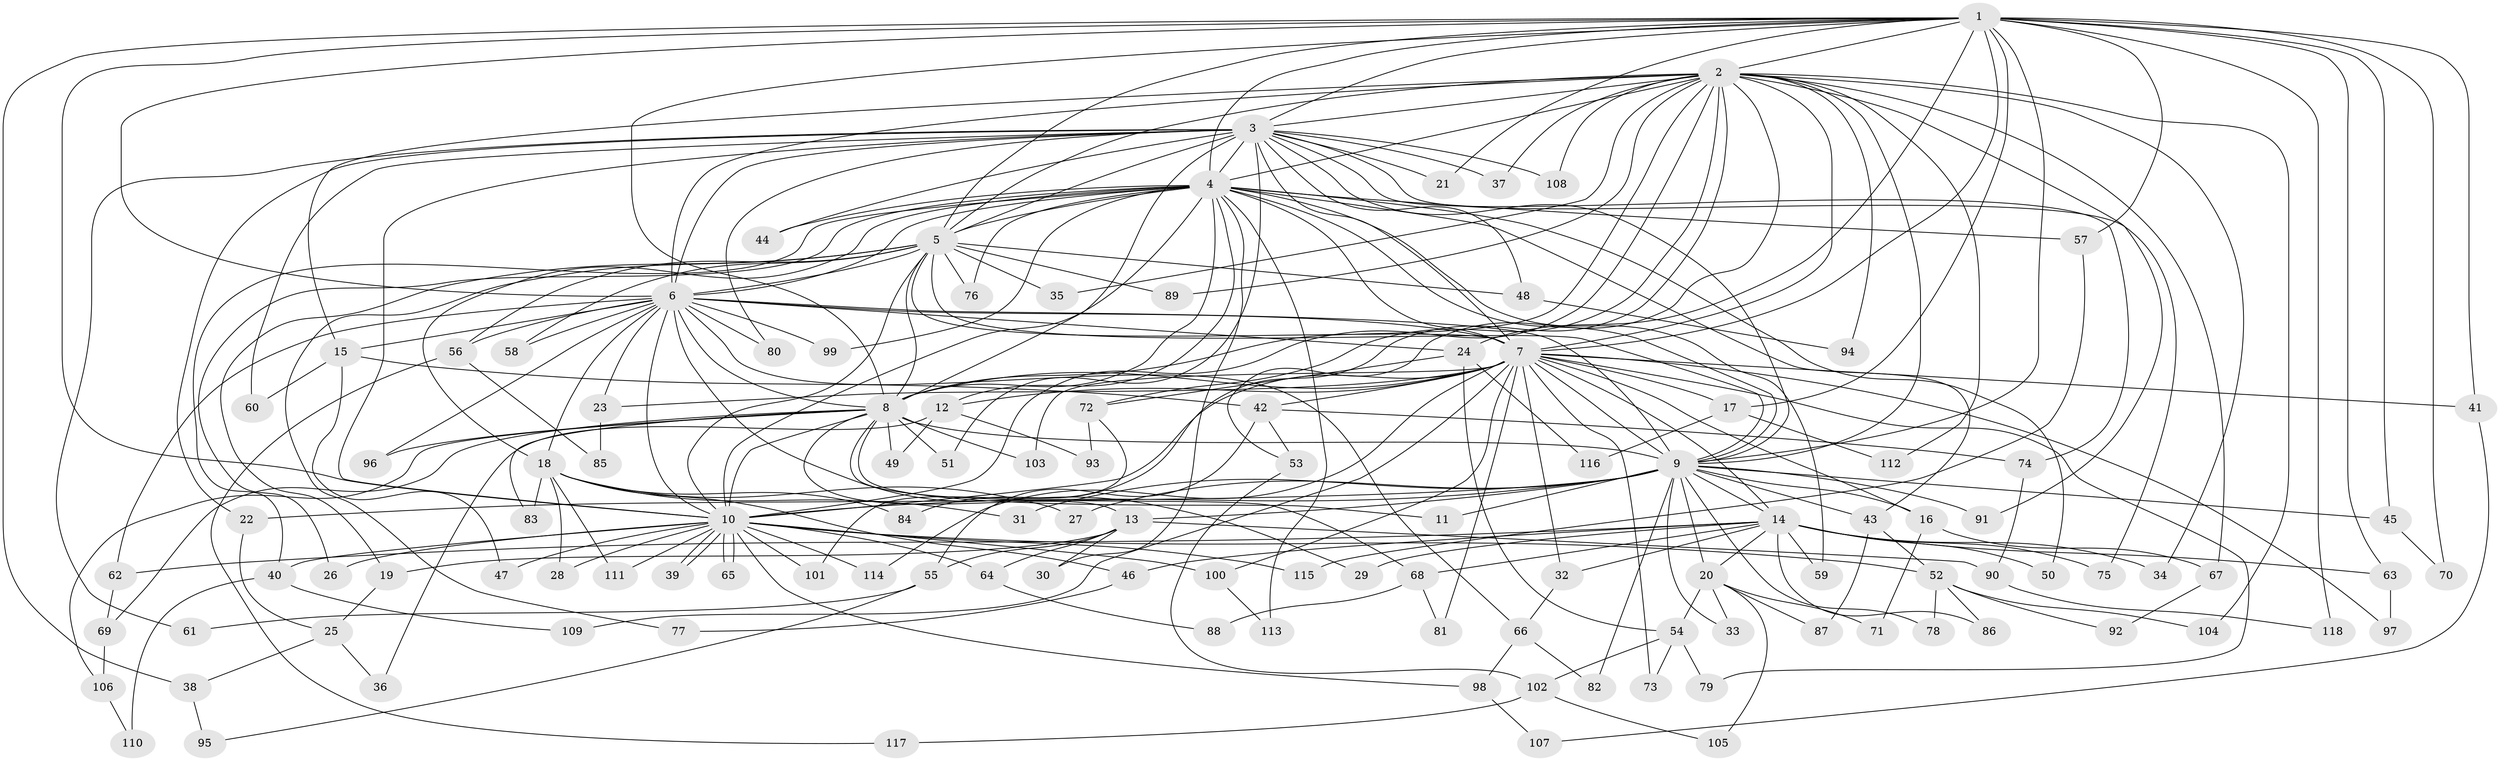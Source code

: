 // Generated by graph-tools (version 1.1) at 2025/43/03/09/25 04:43:33]
// undirected, 118 vertices, 261 edges
graph export_dot {
graph [start="1"]
  node [color=gray90,style=filled];
  1;
  2;
  3;
  4;
  5;
  6;
  7;
  8;
  9;
  10;
  11;
  12;
  13;
  14;
  15;
  16;
  17;
  18;
  19;
  20;
  21;
  22;
  23;
  24;
  25;
  26;
  27;
  28;
  29;
  30;
  31;
  32;
  33;
  34;
  35;
  36;
  37;
  38;
  39;
  40;
  41;
  42;
  43;
  44;
  45;
  46;
  47;
  48;
  49;
  50;
  51;
  52;
  53;
  54;
  55;
  56;
  57;
  58;
  59;
  60;
  61;
  62;
  63;
  64;
  65;
  66;
  67;
  68;
  69;
  70;
  71;
  72;
  73;
  74;
  75;
  76;
  77;
  78;
  79;
  80;
  81;
  82;
  83;
  84;
  85;
  86;
  87;
  88;
  89;
  90;
  91;
  92;
  93;
  94;
  95;
  96;
  97;
  98;
  99;
  100;
  101;
  102;
  103;
  104;
  105;
  106;
  107;
  108;
  109;
  110;
  111;
  112;
  113;
  114;
  115;
  116;
  117;
  118;
  1 -- 2;
  1 -- 3;
  1 -- 4;
  1 -- 5;
  1 -- 6;
  1 -- 7;
  1 -- 8;
  1 -- 9;
  1 -- 10;
  1 -- 17;
  1 -- 21;
  1 -- 24;
  1 -- 38;
  1 -- 41;
  1 -- 45;
  1 -- 57;
  1 -- 63;
  1 -- 70;
  1 -- 118;
  2 -- 3;
  2 -- 4;
  2 -- 5;
  2 -- 6;
  2 -- 7;
  2 -- 8;
  2 -- 9;
  2 -- 10;
  2 -- 15;
  2 -- 34;
  2 -- 35;
  2 -- 37;
  2 -- 53;
  2 -- 67;
  2 -- 72;
  2 -- 84;
  2 -- 89;
  2 -- 91;
  2 -- 94;
  2 -- 104;
  2 -- 108;
  2 -- 112;
  3 -- 4;
  3 -- 5;
  3 -- 6;
  3 -- 7;
  3 -- 8;
  3 -- 9;
  3 -- 10;
  3 -- 21;
  3 -- 22;
  3 -- 37;
  3 -- 44;
  3 -- 48;
  3 -- 51;
  3 -- 60;
  3 -- 61;
  3 -- 74;
  3 -- 75;
  3 -- 80;
  3 -- 108;
  4 -- 5;
  4 -- 6;
  4 -- 7;
  4 -- 8;
  4 -- 9;
  4 -- 10;
  4 -- 12;
  4 -- 18;
  4 -- 26;
  4 -- 30;
  4 -- 40;
  4 -- 43;
  4 -- 44;
  4 -- 50;
  4 -- 57;
  4 -- 59;
  4 -- 76;
  4 -- 99;
  4 -- 113;
  5 -- 6;
  5 -- 7;
  5 -- 8;
  5 -- 9;
  5 -- 10;
  5 -- 19;
  5 -- 35;
  5 -- 48;
  5 -- 56;
  5 -- 58;
  5 -- 76;
  5 -- 77;
  5 -- 89;
  6 -- 7;
  6 -- 8;
  6 -- 9;
  6 -- 10;
  6 -- 15;
  6 -- 18;
  6 -- 23;
  6 -- 24;
  6 -- 29;
  6 -- 56;
  6 -- 58;
  6 -- 62;
  6 -- 66;
  6 -- 80;
  6 -- 96;
  6 -- 99;
  7 -- 8;
  7 -- 9;
  7 -- 10;
  7 -- 12;
  7 -- 14;
  7 -- 16;
  7 -- 17;
  7 -- 23;
  7 -- 32;
  7 -- 41;
  7 -- 42;
  7 -- 73;
  7 -- 79;
  7 -- 81;
  7 -- 97;
  7 -- 100;
  7 -- 103;
  7 -- 109;
  7 -- 114;
  8 -- 9;
  8 -- 10;
  8 -- 11;
  8 -- 13;
  8 -- 49;
  8 -- 51;
  8 -- 68;
  8 -- 69;
  8 -- 83;
  8 -- 96;
  8 -- 103;
  8 -- 106;
  9 -- 10;
  9 -- 11;
  9 -- 13;
  9 -- 14;
  9 -- 16;
  9 -- 20;
  9 -- 22;
  9 -- 27;
  9 -- 31;
  9 -- 33;
  9 -- 43;
  9 -- 45;
  9 -- 78;
  9 -- 82;
  9 -- 91;
  10 -- 26;
  10 -- 28;
  10 -- 39;
  10 -- 39;
  10 -- 40;
  10 -- 47;
  10 -- 52;
  10 -- 64;
  10 -- 65;
  10 -- 65;
  10 -- 98;
  10 -- 100;
  10 -- 101;
  10 -- 111;
  10 -- 114;
  10 -- 115;
  12 -- 36;
  12 -- 49;
  12 -- 93;
  13 -- 19;
  13 -- 30;
  13 -- 55;
  13 -- 64;
  13 -- 90;
  14 -- 20;
  14 -- 29;
  14 -- 32;
  14 -- 34;
  14 -- 46;
  14 -- 50;
  14 -- 59;
  14 -- 62;
  14 -- 63;
  14 -- 68;
  14 -- 75;
  14 -- 86;
  15 -- 42;
  15 -- 47;
  15 -- 60;
  16 -- 67;
  16 -- 71;
  17 -- 112;
  17 -- 116;
  18 -- 27;
  18 -- 28;
  18 -- 31;
  18 -- 46;
  18 -- 83;
  18 -- 84;
  18 -- 111;
  19 -- 25;
  20 -- 33;
  20 -- 54;
  20 -- 71;
  20 -- 87;
  20 -- 105;
  22 -- 25;
  23 -- 85;
  24 -- 54;
  24 -- 72;
  24 -- 116;
  25 -- 36;
  25 -- 38;
  32 -- 66;
  38 -- 95;
  40 -- 109;
  40 -- 110;
  41 -- 107;
  42 -- 53;
  42 -- 55;
  42 -- 74;
  43 -- 52;
  43 -- 87;
  45 -- 70;
  46 -- 77;
  48 -- 94;
  52 -- 78;
  52 -- 86;
  52 -- 92;
  52 -- 104;
  53 -- 102;
  54 -- 73;
  54 -- 79;
  54 -- 102;
  55 -- 61;
  55 -- 95;
  56 -- 85;
  56 -- 117;
  57 -- 115;
  62 -- 69;
  63 -- 97;
  64 -- 88;
  66 -- 82;
  66 -- 98;
  67 -- 92;
  68 -- 81;
  68 -- 88;
  69 -- 106;
  72 -- 93;
  72 -- 101;
  74 -- 90;
  90 -- 118;
  98 -- 107;
  100 -- 113;
  102 -- 105;
  102 -- 117;
  106 -- 110;
}
